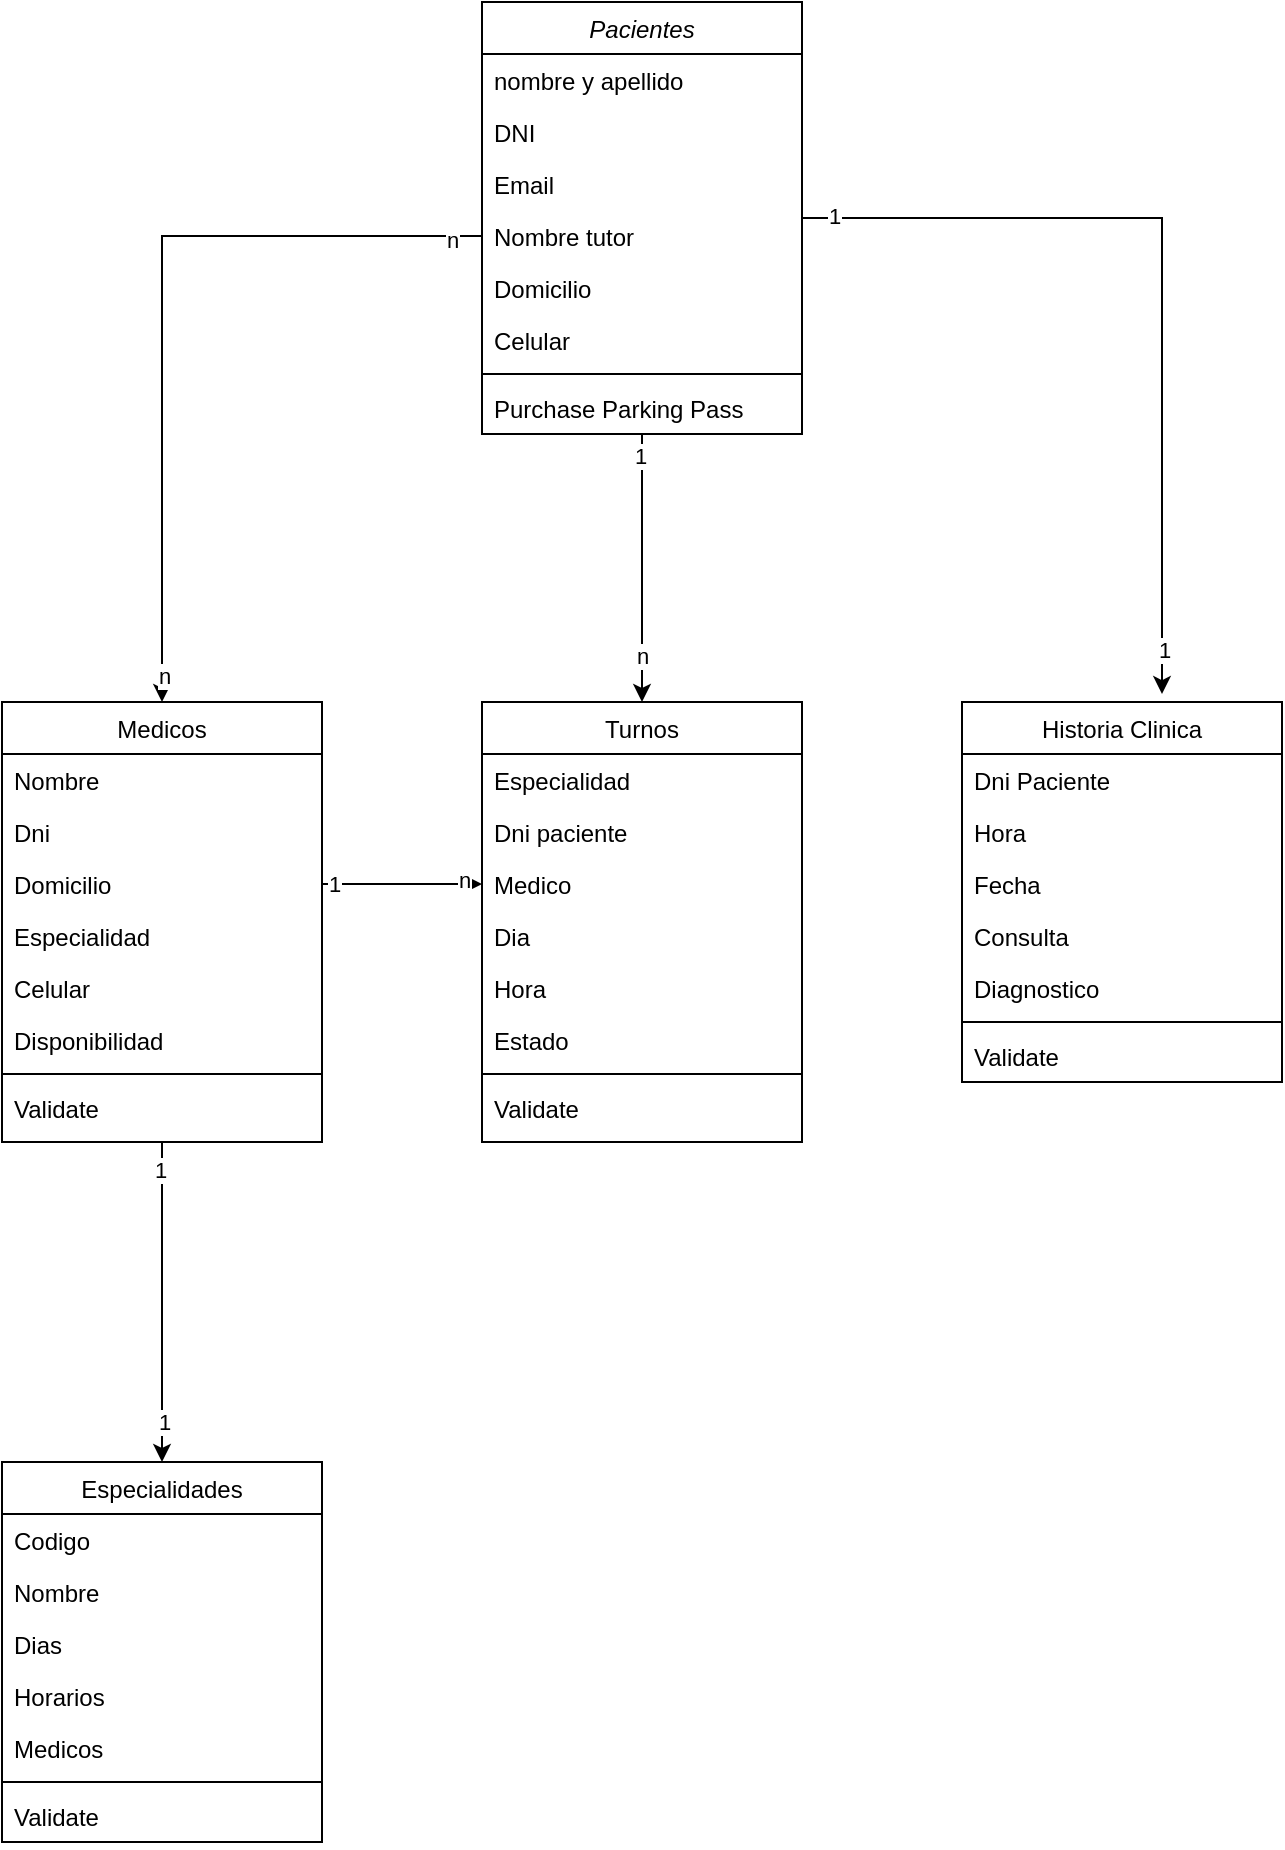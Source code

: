 <mxfile version="21.5.0" type="device">
  <diagram id="C5RBs43oDa-KdzZeNtuy" name="Page-1">
    <mxGraphModel dx="1434" dy="1908" grid="1" gridSize="10" guides="1" tooltips="1" connect="1" arrows="1" fold="1" page="1" pageScale="1" pageWidth="827" pageHeight="1169" math="0" shadow="0">
      <root>
        <mxCell id="WIyWlLk6GJQsqaUBKTNV-0" />
        <mxCell id="WIyWlLk6GJQsqaUBKTNV-1" parent="WIyWlLk6GJQsqaUBKTNV-0" />
        <mxCell id="GwdT2CNds0jLaW0kKwzJ-74" style="edgeStyle=orthogonalEdgeStyle;rounded=0;orthogonalLoop=1;jettySize=auto;html=1;entryX=0.625;entryY=-0.021;entryDx=0;entryDy=0;entryPerimeter=0;" edge="1" parent="WIyWlLk6GJQsqaUBKTNV-1" source="zkfFHV4jXpPFQw0GAbJ--0" target="GwdT2CNds0jLaW0kKwzJ-34">
          <mxGeometry relative="1" as="geometry" />
        </mxCell>
        <mxCell id="GwdT2CNds0jLaW0kKwzJ-76" value="1" style="edgeLabel;html=1;align=center;verticalAlign=middle;resizable=0;points=[];" vertex="1" connectable="0" parent="GwdT2CNds0jLaW0kKwzJ-74">
          <mxGeometry x="-0.926" y="1" relative="1" as="geometry">
            <mxPoint as="offset" />
          </mxGeometry>
        </mxCell>
        <mxCell id="GwdT2CNds0jLaW0kKwzJ-77" value="1" style="edgeLabel;html=1;align=center;verticalAlign=middle;resizable=0;points=[];" vertex="1" connectable="0" parent="GwdT2CNds0jLaW0kKwzJ-74">
          <mxGeometry x="0.894" y="1" relative="1" as="geometry">
            <mxPoint as="offset" />
          </mxGeometry>
        </mxCell>
        <mxCell id="GwdT2CNds0jLaW0kKwzJ-91" style="edgeStyle=orthogonalEdgeStyle;rounded=0;orthogonalLoop=1;jettySize=auto;html=1;entryX=0.5;entryY=0;entryDx=0;entryDy=0;" edge="1" parent="WIyWlLk6GJQsqaUBKTNV-1" source="zkfFHV4jXpPFQw0GAbJ--0" target="GwdT2CNds0jLaW0kKwzJ-14">
          <mxGeometry relative="1" as="geometry" />
        </mxCell>
        <mxCell id="GwdT2CNds0jLaW0kKwzJ-92" value="1" style="edgeLabel;html=1;align=center;verticalAlign=middle;resizable=0;points=[];" vertex="1" connectable="0" parent="GwdT2CNds0jLaW0kKwzJ-91">
          <mxGeometry x="-0.836" y="-1" relative="1" as="geometry">
            <mxPoint as="offset" />
          </mxGeometry>
        </mxCell>
        <mxCell id="GwdT2CNds0jLaW0kKwzJ-93" value="n" style="edgeLabel;html=1;align=center;verticalAlign=middle;resizable=0;points=[];" vertex="1" connectable="0" parent="GwdT2CNds0jLaW0kKwzJ-91">
          <mxGeometry x="0.657" relative="1" as="geometry">
            <mxPoint as="offset" />
          </mxGeometry>
        </mxCell>
        <mxCell id="zkfFHV4jXpPFQw0GAbJ--0" value="Pacientes" style="swimlane;fontStyle=2;align=center;verticalAlign=top;childLayout=stackLayout;horizontal=1;startSize=26;horizontalStack=0;resizeParent=1;resizeLast=0;collapsible=1;marginBottom=0;rounded=0;shadow=0;strokeWidth=1;" parent="WIyWlLk6GJQsqaUBKTNV-1" vertex="1">
          <mxGeometry x="320" y="-290" width="160" height="216" as="geometry">
            <mxRectangle x="230" y="140" width="160" height="26" as="alternateBounds" />
          </mxGeometry>
        </mxCell>
        <mxCell id="zkfFHV4jXpPFQw0GAbJ--1" value="nombre y apellido" style="text;align=left;verticalAlign=top;spacingLeft=4;spacingRight=4;overflow=hidden;rotatable=0;points=[[0,0.5],[1,0.5]];portConstraint=eastwest;" parent="zkfFHV4jXpPFQw0GAbJ--0" vertex="1">
          <mxGeometry y="26" width="160" height="26" as="geometry" />
        </mxCell>
        <mxCell id="zkfFHV4jXpPFQw0GAbJ--2" value="DNI" style="text;align=left;verticalAlign=top;spacingLeft=4;spacingRight=4;overflow=hidden;rotatable=0;points=[[0,0.5],[1,0.5]];portConstraint=eastwest;rounded=0;shadow=0;html=0;" parent="zkfFHV4jXpPFQw0GAbJ--0" vertex="1">
          <mxGeometry y="52" width="160" height="26" as="geometry" />
        </mxCell>
        <mxCell id="zkfFHV4jXpPFQw0GAbJ--3" value="Email" style="text;align=left;verticalAlign=top;spacingLeft=4;spacingRight=4;overflow=hidden;rotatable=0;points=[[0,0.5],[1,0.5]];portConstraint=eastwest;rounded=0;shadow=0;html=0;" parent="zkfFHV4jXpPFQw0GAbJ--0" vertex="1">
          <mxGeometry y="78" width="160" height="26" as="geometry" />
        </mxCell>
        <mxCell id="GwdT2CNds0jLaW0kKwzJ-2" value="Nombre tutor" style="text;align=left;verticalAlign=top;spacingLeft=4;spacingRight=4;overflow=hidden;rotatable=0;points=[[0,0.5],[1,0.5]];portConstraint=eastwest;" vertex="1" parent="zkfFHV4jXpPFQw0GAbJ--0">
          <mxGeometry y="104" width="160" height="26" as="geometry" />
        </mxCell>
        <mxCell id="GwdT2CNds0jLaW0kKwzJ-7" value="Domicilio    " style="text;align=left;verticalAlign=top;spacingLeft=4;spacingRight=4;overflow=hidden;rotatable=0;points=[[0,0.5],[1,0.5]];portConstraint=eastwest;" vertex="1" parent="zkfFHV4jXpPFQw0GAbJ--0">
          <mxGeometry y="130" width="160" height="26" as="geometry" />
        </mxCell>
        <mxCell id="GwdT2CNds0jLaW0kKwzJ-6" value="Celular" style="text;align=left;verticalAlign=top;spacingLeft=4;spacingRight=4;overflow=hidden;rotatable=0;points=[[0,0.5],[1,0.5]];portConstraint=eastwest;" vertex="1" parent="zkfFHV4jXpPFQw0GAbJ--0">
          <mxGeometry y="156" width="160" height="26" as="geometry" />
        </mxCell>
        <mxCell id="zkfFHV4jXpPFQw0GAbJ--4" value="" style="line;html=1;strokeWidth=1;align=left;verticalAlign=middle;spacingTop=-1;spacingLeft=3;spacingRight=3;rotatable=0;labelPosition=right;points=[];portConstraint=eastwest;" parent="zkfFHV4jXpPFQw0GAbJ--0" vertex="1">
          <mxGeometry y="182" width="160" height="8" as="geometry" />
        </mxCell>
        <mxCell id="zkfFHV4jXpPFQw0GAbJ--5" value="Purchase Parking Pass" style="text;align=left;verticalAlign=top;spacingLeft=4;spacingRight=4;overflow=hidden;rotatable=0;points=[[0,0.5],[1,0.5]];portConstraint=eastwest;" parent="zkfFHV4jXpPFQw0GAbJ--0" vertex="1">
          <mxGeometry y="190" width="160" height="26" as="geometry" />
        </mxCell>
        <mxCell id="GwdT2CNds0jLaW0kKwzJ-75" style="edgeStyle=orthogonalEdgeStyle;rounded=0;orthogonalLoop=1;jettySize=auto;html=1;" edge="1" parent="WIyWlLk6GJQsqaUBKTNV-1" source="zkfFHV4jXpPFQw0GAbJ--17" target="GwdT2CNds0jLaW0kKwzJ-24">
          <mxGeometry relative="1" as="geometry" />
        </mxCell>
        <mxCell id="GwdT2CNds0jLaW0kKwzJ-84" value="1" style="edgeLabel;html=1;align=center;verticalAlign=middle;resizable=0;points=[];" vertex="1" connectable="0" parent="GwdT2CNds0jLaW0kKwzJ-75">
          <mxGeometry x="-0.825" y="-1" relative="1" as="geometry">
            <mxPoint as="offset" />
          </mxGeometry>
        </mxCell>
        <mxCell id="GwdT2CNds0jLaW0kKwzJ-85" value="1" style="edgeLabel;html=1;align=center;verticalAlign=middle;resizable=0;points=[];" vertex="1" connectable="0" parent="GwdT2CNds0jLaW0kKwzJ-75">
          <mxGeometry x="0.75" y="1" relative="1" as="geometry">
            <mxPoint as="offset" />
          </mxGeometry>
        </mxCell>
        <mxCell id="zkfFHV4jXpPFQw0GAbJ--17" value="Medicos" style="swimlane;fontStyle=0;align=center;verticalAlign=top;childLayout=stackLayout;horizontal=1;startSize=26;horizontalStack=0;resizeParent=1;resizeLast=0;collapsible=1;marginBottom=0;rounded=0;shadow=0;strokeWidth=1;" parent="WIyWlLk6GJQsqaUBKTNV-1" vertex="1">
          <mxGeometry x="80" y="60" width="160" height="220" as="geometry">
            <mxRectangle x="550" y="140" width="160" height="26" as="alternateBounds" />
          </mxGeometry>
        </mxCell>
        <mxCell id="zkfFHV4jXpPFQw0GAbJ--18" value="Nombre" style="text;align=left;verticalAlign=top;spacingLeft=4;spacingRight=4;overflow=hidden;rotatable=0;points=[[0,0.5],[1,0.5]];portConstraint=eastwest;" parent="zkfFHV4jXpPFQw0GAbJ--17" vertex="1">
          <mxGeometry y="26" width="160" height="26" as="geometry" />
        </mxCell>
        <mxCell id="zkfFHV4jXpPFQw0GAbJ--19" value="Dni" style="text;align=left;verticalAlign=top;spacingLeft=4;spacingRight=4;overflow=hidden;rotatable=0;points=[[0,0.5],[1,0.5]];portConstraint=eastwest;rounded=0;shadow=0;html=0;" parent="zkfFHV4jXpPFQw0GAbJ--17" vertex="1">
          <mxGeometry y="52" width="160" height="26" as="geometry" />
        </mxCell>
        <mxCell id="zkfFHV4jXpPFQw0GAbJ--20" value="Domicilio" style="text;align=left;verticalAlign=top;spacingLeft=4;spacingRight=4;overflow=hidden;rotatable=0;points=[[0,0.5],[1,0.5]];portConstraint=eastwest;rounded=0;shadow=0;html=0;" parent="zkfFHV4jXpPFQw0GAbJ--17" vertex="1">
          <mxGeometry y="78" width="160" height="26" as="geometry" />
        </mxCell>
        <mxCell id="zkfFHV4jXpPFQw0GAbJ--21" value="Especialidad" style="text;align=left;verticalAlign=top;spacingLeft=4;spacingRight=4;overflow=hidden;rotatable=0;points=[[0,0.5],[1,0.5]];portConstraint=eastwest;rounded=0;shadow=0;html=0;" parent="zkfFHV4jXpPFQw0GAbJ--17" vertex="1">
          <mxGeometry y="104" width="160" height="26" as="geometry" />
        </mxCell>
        <mxCell id="zkfFHV4jXpPFQw0GAbJ--22" value="Celular" style="text;align=left;verticalAlign=top;spacingLeft=4;spacingRight=4;overflow=hidden;rotatable=0;points=[[0,0.5],[1,0.5]];portConstraint=eastwest;rounded=0;shadow=0;html=0;" parent="zkfFHV4jXpPFQw0GAbJ--17" vertex="1">
          <mxGeometry y="130" width="160" height="26" as="geometry" />
        </mxCell>
        <mxCell id="GwdT2CNds0jLaW0kKwzJ-9" value="Disponibilidad" style="text;align=left;verticalAlign=top;spacingLeft=4;spacingRight=4;overflow=hidden;rotatable=0;points=[[0,0.5],[1,0.5]];portConstraint=eastwest;rounded=0;shadow=0;html=0;" vertex="1" parent="zkfFHV4jXpPFQw0GAbJ--17">
          <mxGeometry y="156" width="160" height="26" as="geometry" />
        </mxCell>
        <mxCell id="zkfFHV4jXpPFQw0GAbJ--23" value="" style="line;html=1;strokeWidth=1;align=left;verticalAlign=middle;spacingTop=-1;spacingLeft=3;spacingRight=3;rotatable=0;labelPosition=right;points=[];portConstraint=eastwest;" parent="zkfFHV4jXpPFQw0GAbJ--17" vertex="1">
          <mxGeometry y="182" width="160" height="8" as="geometry" />
        </mxCell>
        <mxCell id="zkfFHV4jXpPFQw0GAbJ--24" value="Validate" style="text;align=left;verticalAlign=top;spacingLeft=4;spacingRight=4;overflow=hidden;rotatable=0;points=[[0,0.5],[1,0.5]];portConstraint=eastwest;" parent="zkfFHV4jXpPFQw0GAbJ--17" vertex="1">
          <mxGeometry y="190" width="160" height="26" as="geometry" />
        </mxCell>
        <mxCell id="GwdT2CNds0jLaW0kKwzJ-14" value="Turnos" style="swimlane;fontStyle=0;align=center;verticalAlign=top;childLayout=stackLayout;horizontal=1;startSize=26;horizontalStack=0;resizeParent=1;resizeLast=0;collapsible=1;marginBottom=0;rounded=0;shadow=0;strokeWidth=1;" vertex="1" parent="WIyWlLk6GJQsqaUBKTNV-1">
          <mxGeometry x="320" y="60" width="160" height="220" as="geometry">
            <mxRectangle x="550" y="140" width="160" height="26" as="alternateBounds" />
          </mxGeometry>
        </mxCell>
        <mxCell id="GwdT2CNds0jLaW0kKwzJ-15" value="Especialidad" style="text;align=left;verticalAlign=top;spacingLeft=4;spacingRight=4;overflow=hidden;rotatable=0;points=[[0,0.5],[1,0.5]];portConstraint=eastwest;" vertex="1" parent="GwdT2CNds0jLaW0kKwzJ-14">
          <mxGeometry y="26" width="160" height="26" as="geometry" />
        </mxCell>
        <mxCell id="GwdT2CNds0jLaW0kKwzJ-16" value="Dni paciente" style="text;align=left;verticalAlign=top;spacingLeft=4;spacingRight=4;overflow=hidden;rotatable=0;points=[[0,0.5],[1,0.5]];portConstraint=eastwest;rounded=0;shadow=0;html=0;" vertex="1" parent="GwdT2CNds0jLaW0kKwzJ-14">
          <mxGeometry y="52" width="160" height="26" as="geometry" />
        </mxCell>
        <mxCell id="GwdT2CNds0jLaW0kKwzJ-17" value="Medico" style="text;align=left;verticalAlign=top;spacingLeft=4;spacingRight=4;overflow=hidden;rotatable=0;points=[[0,0.5],[1,0.5]];portConstraint=eastwest;rounded=0;shadow=0;html=0;" vertex="1" parent="GwdT2CNds0jLaW0kKwzJ-14">
          <mxGeometry y="78" width="160" height="26" as="geometry" />
        </mxCell>
        <mxCell id="GwdT2CNds0jLaW0kKwzJ-18" value="Dia" style="text;align=left;verticalAlign=top;spacingLeft=4;spacingRight=4;overflow=hidden;rotatable=0;points=[[0,0.5],[1,0.5]];portConstraint=eastwest;rounded=0;shadow=0;html=0;" vertex="1" parent="GwdT2CNds0jLaW0kKwzJ-14">
          <mxGeometry y="104" width="160" height="26" as="geometry" />
        </mxCell>
        <mxCell id="GwdT2CNds0jLaW0kKwzJ-19" value="Hora" style="text;align=left;verticalAlign=top;spacingLeft=4;spacingRight=4;overflow=hidden;rotatable=0;points=[[0,0.5],[1,0.5]];portConstraint=eastwest;rounded=0;shadow=0;html=0;" vertex="1" parent="GwdT2CNds0jLaW0kKwzJ-14">
          <mxGeometry y="130" width="160" height="26" as="geometry" />
        </mxCell>
        <mxCell id="GwdT2CNds0jLaW0kKwzJ-20" value="Estado" style="text;align=left;verticalAlign=top;spacingLeft=4;spacingRight=4;overflow=hidden;rotatable=0;points=[[0,0.5],[1,0.5]];portConstraint=eastwest;rounded=0;shadow=0;html=0;" vertex="1" parent="GwdT2CNds0jLaW0kKwzJ-14">
          <mxGeometry y="156" width="160" height="26" as="geometry" />
        </mxCell>
        <mxCell id="GwdT2CNds0jLaW0kKwzJ-21" value="" style="line;html=1;strokeWidth=1;align=left;verticalAlign=middle;spacingTop=-1;spacingLeft=3;spacingRight=3;rotatable=0;labelPosition=right;points=[];portConstraint=eastwest;" vertex="1" parent="GwdT2CNds0jLaW0kKwzJ-14">
          <mxGeometry y="182" width="160" height="8" as="geometry" />
        </mxCell>
        <mxCell id="GwdT2CNds0jLaW0kKwzJ-22" value="Validate" style="text;align=left;verticalAlign=top;spacingLeft=4;spacingRight=4;overflow=hidden;rotatable=0;points=[[0,0.5],[1,0.5]];portConstraint=eastwest;" vertex="1" parent="GwdT2CNds0jLaW0kKwzJ-14">
          <mxGeometry y="190" width="160" height="26" as="geometry" />
        </mxCell>
        <mxCell id="GwdT2CNds0jLaW0kKwzJ-24" value="Especialidades" style="swimlane;fontStyle=0;align=center;verticalAlign=top;childLayout=stackLayout;horizontal=1;startSize=26;horizontalStack=0;resizeParent=1;resizeLast=0;collapsible=1;marginBottom=0;rounded=0;shadow=0;strokeWidth=1;" vertex="1" parent="WIyWlLk6GJQsqaUBKTNV-1">
          <mxGeometry x="80" y="440" width="160" height="190" as="geometry">
            <mxRectangle x="550" y="140" width="160" height="26" as="alternateBounds" />
          </mxGeometry>
        </mxCell>
        <mxCell id="GwdT2CNds0jLaW0kKwzJ-26" value="Codigo" style="text;align=left;verticalAlign=top;spacingLeft=4;spacingRight=4;overflow=hidden;rotatable=0;points=[[0,0.5],[1,0.5]];portConstraint=eastwest;rounded=0;shadow=0;html=0;" vertex="1" parent="GwdT2CNds0jLaW0kKwzJ-24">
          <mxGeometry y="26" width="160" height="26" as="geometry" />
        </mxCell>
        <mxCell id="GwdT2CNds0jLaW0kKwzJ-25" value="Nombre" style="text;align=left;verticalAlign=top;spacingLeft=4;spacingRight=4;overflow=hidden;rotatable=0;points=[[0,0.5],[1,0.5]];portConstraint=eastwest;" vertex="1" parent="GwdT2CNds0jLaW0kKwzJ-24">
          <mxGeometry y="52" width="160" height="26" as="geometry" />
        </mxCell>
        <mxCell id="GwdT2CNds0jLaW0kKwzJ-27" value="Dias" style="text;align=left;verticalAlign=top;spacingLeft=4;spacingRight=4;overflow=hidden;rotatable=0;points=[[0,0.5],[1,0.5]];portConstraint=eastwest;rounded=0;shadow=0;html=0;" vertex="1" parent="GwdT2CNds0jLaW0kKwzJ-24">
          <mxGeometry y="78" width="160" height="26" as="geometry" />
        </mxCell>
        <mxCell id="GwdT2CNds0jLaW0kKwzJ-28" value="Horarios" style="text;align=left;verticalAlign=top;spacingLeft=4;spacingRight=4;overflow=hidden;rotatable=0;points=[[0,0.5],[1,0.5]];portConstraint=eastwest;rounded=0;shadow=0;html=0;" vertex="1" parent="GwdT2CNds0jLaW0kKwzJ-24">
          <mxGeometry y="104" width="160" height="26" as="geometry" />
        </mxCell>
        <mxCell id="GwdT2CNds0jLaW0kKwzJ-29" value="Medicos" style="text;align=left;verticalAlign=top;spacingLeft=4;spacingRight=4;overflow=hidden;rotatable=0;points=[[0,0.5],[1,0.5]];portConstraint=eastwest;rounded=0;shadow=0;html=0;" vertex="1" parent="GwdT2CNds0jLaW0kKwzJ-24">
          <mxGeometry y="130" width="160" height="26" as="geometry" />
        </mxCell>
        <mxCell id="GwdT2CNds0jLaW0kKwzJ-31" value="" style="line;html=1;strokeWidth=1;align=left;verticalAlign=middle;spacingTop=-1;spacingLeft=3;spacingRight=3;rotatable=0;labelPosition=right;points=[];portConstraint=eastwest;" vertex="1" parent="GwdT2CNds0jLaW0kKwzJ-24">
          <mxGeometry y="156" width="160" height="8" as="geometry" />
        </mxCell>
        <mxCell id="GwdT2CNds0jLaW0kKwzJ-32" value="Validate" style="text;align=left;verticalAlign=top;spacingLeft=4;spacingRight=4;overflow=hidden;rotatable=0;points=[[0,0.5],[1,0.5]];portConstraint=eastwest;" vertex="1" parent="GwdT2CNds0jLaW0kKwzJ-24">
          <mxGeometry y="164" width="160" height="26" as="geometry" />
        </mxCell>
        <mxCell id="GwdT2CNds0jLaW0kKwzJ-34" value="Historia Clinica" style="swimlane;fontStyle=0;align=center;verticalAlign=top;childLayout=stackLayout;horizontal=1;startSize=26;horizontalStack=0;resizeParent=1;resizeLast=0;collapsible=1;marginBottom=0;rounded=0;shadow=0;strokeWidth=1;" vertex="1" parent="WIyWlLk6GJQsqaUBKTNV-1">
          <mxGeometry x="560" y="60" width="160" height="190" as="geometry">
            <mxRectangle x="550" y="140" width="160" height="26" as="alternateBounds" />
          </mxGeometry>
        </mxCell>
        <mxCell id="GwdT2CNds0jLaW0kKwzJ-35" value="Dni Paciente" style="text;align=left;verticalAlign=top;spacingLeft=4;spacingRight=4;overflow=hidden;rotatable=0;points=[[0,0.5],[1,0.5]];portConstraint=eastwest;" vertex="1" parent="GwdT2CNds0jLaW0kKwzJ-34">
          <mxGeometry y="26" width="160" height="26" as="geometry" />
        </mxCell>
        <mxCell id="GwdT2CNds0jLaW0kKwzJ-36" value="Hora" style="text;align=left;verticalAlign=top;spacingLeft=4;spacingRight=4;overflow=hidden;rotatable=0;points=[[0,0.5],[1,0.5]];portConstraint=eastwest;rounded=0;shadow=0;html=0;" vertex="1" parent="GwdT2CNds0jLaW0kKwzJ-34">
          <mxGeometry y="52" width="160" height="26" as="geometry" />
        </mxCell>
        <mxCell id="GwdT2CNds0jLaW0kKwzJ-37" value="Fecha" style="text;align=left;verticalAlign=top;spacingLeft=4;spacingRight=4;overflow=hidden;rotatable=0;points=[[0,0.5],[1,0.5]];portConstraint=eastwest;rounded=0;shadow=0;html=0;" vertex="1" parent="GwdT2CNds0jLaW0kKwzJ-34">
          <mxGeometry y="78" width="160" height="26" as="geometry" />
        </mxCell>
        <mxCell id="GwdT2CNds0jLaW0kKwzJ-38" value="Consulta" style="text;align=left;verticalAlign=top;spacingLeft=4;spacingRight=4;overflow=hidden;rotatable=0;points=[[0,0.5],[1,0.5]];portConstraint=eastwest;rounded=0;shadow=0;html=0;" vertex="1" parent="GwdT2CNds0jLaW0kKwzJ-34">
          <mxGeometry y="104" width="160" height="26" as="geometry" />
        </mxCell>
        <mxCell id="GwdT2CNds0jLaW0kKwzJ-39" value="Diagnostico" style="text;align=left;verticalAlign=top;spacingLeft=4;spacingRight=4;overflow=hidden;rotatable=0;points=[[0,0.5],[1,0.5]];portConstraint=eastwest;rounded=0;shadow=0;html=0;" vertex="1" parent="GwdT2CNds0jLaW0kKwzJ-34">
          <mxGeometry y="130" width="160" height="26" as="geometry" />
        </mxCell>
        <mxCell id="GwdT2CNds0jLaW0kKwzJ-41" value="" style="line;html=1;strokeWidth=1;align=left;verticalAlign=middle;spacingTop=-1;spacingLeft=3;spacingRight=3;rotatable=0;labelPosition=right;points=[];portConstraint=eastwest;" vertex="1" parent="GwdT2CNds0jLaW0kKwzJ-34">
          <mxGeometry y="156" width="160" height="8" as="geometry" />
        </mxCell>
        <mxCell id="GwdT2CNds0jLaW0kKwzJ-42" value="Validate" style="text;align=left;verticalAlign=top;spacingLeft=4;spacingRight=4;overflow=hidden;rotatable=0;points=[[0,0.5],[1,0.5]];portConstraint=eastwest;" vertex="1" parent="GwdT2CNds0jLaW0kKwzJ-34">
          <mxGeometry y="164" width="160" height="26" as="geometry" />
        </mxCell>
        <mxCell id="GwdT2CNds0jLaW0kKwzJ-72" style="edgeStyle=orthogonalEdgeStyle;rounded=0;orthogonalLoop=1;jettySize=auto;html=1;entryX=0.5;entryY=0;entryDx=0;entryDy=0;" edge="1" parent="WIyWlLk6GJQsqaUBKTNV-1" source="GwdT2CNds0jLaW0kKwzJ-2" target="zkfFHV4jXpPFQw0GAbJ--17">
          <mxGeometry relative="1" as="geometry" />
        </mxCell>
        <mxCell id="GwdT2CNds0jLaW0kKwzJ-82" value="n" style="edgeLabel;html=1;align=center;verticalAlign=middle;resizable=0;points=[];" vertex="1" connectable="0" parent="GwdT2CNds0jLaW0kKwzJ-72">
          <mxGeometry x="-0.922" y="2" relative="1" as="geometry">
            <mxPoint as="offset" />
          </mxGeometry>
        </mxCell>
        <mxCell id="GwdT2CNds0jLaW0kKwzJ-83" value="n" style="edgeLabel;html=1;align=center;verticalAlign=middle;resizable=0;points=[];" vertex="1" connectable="0" parent="GwdT2CNds0jLaW0kKwzJ-72">
          <mxGeometry x="0.932" y="1" relative="1" as="geometry">
            <mxPoint as="offset" />
          </mxGeometry>
        </mxCell>
        <mxCell id="GwdT2CNds0jLaW0kKwzJ-86" style="edgeStyle=orthogonalEdgeStyle;rounded=0;orthogonalLoop=1;jettySize=auto;html=1;entryX=0;entryY=0.5;entryDx=0;entryDy=0;" edge="1" parent="WIyWlLk6GJQsqaUBKTNV-1" source="zkfFHV4jXpPFQw0GAbJ--20" target="GwdT2CNds0jLaW0kKwzJ-17">
          <mxGeometry relative="1" as="geometry">
            <Array as="points">
              <mxPoint x="250" y="151" />
              <mxPoint x="250" y="151" />
            </Array>
          </mxGeometry>
        </mxCell>
        <mxCell id="GwdT2CNds0jLaW0kKwzJ-87" value="1" style="edgeLabel;html=1;align=center;verticalAlign=middle;resizable=0;points=[];" vertex="1" connectable="0" parent="GwdT2CNds0jLaW0kKwzJ-86">
          <mxGeometry x="-0.863" relative="1" as="geometry">
            <mxPoint as="offset" />
          </mxGeometry>
        </mxCell>
        <mxCell id="GwdT2CNds0jLaW0kKwzJ-88" value="n" style="edgeLabel;html=1;align=center;verticalAlign=middle;resizable=0;points=[];" vertex="1" connectable="0" parent="GwdT2CNds0jLaW0kKwzJ-86">
          <mxGeometry x="0.758" y="2" relative="1" as="geometry">
            <mxPoint as="offset" />
          </mxGeometry>
        </mxCell>
      </root>
    </mxGraphModel>
  </diagram>
</mxfile>
